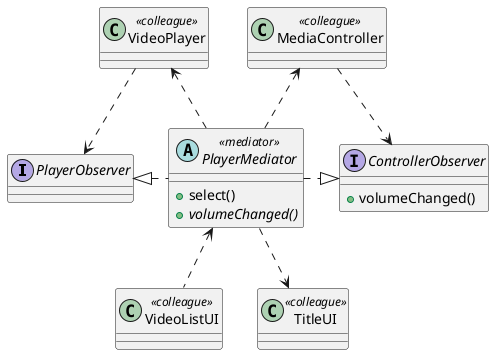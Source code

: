 @startuml

interface PlayerObserver {}

interface ControllerObserver {
    + volumeChanged()
}

abstract class PlayerMediator <<mediator>> {
    + select()
    + {abstract} volumeChanged()
}

class VideoPlayer <<colleague>> {}

class MediaController <<colleague>> {}

class VideoListUI <<colleague>> {}

class TitleUI <<colleague>> {}

PlayerMediator .left.|> PlayerObserver
PlayerMediator .right.|> ControllerObserver
VideoPlayer .down.> PlayerObserver
MediaController .down.> ControllerObserver
PlayerMediator .up.> VideoPlayer
PlayerMediator .up.> MediaController
PlayerMediator <.. VideoListUI
PlayerMediator ..> TitleUI

@enduml